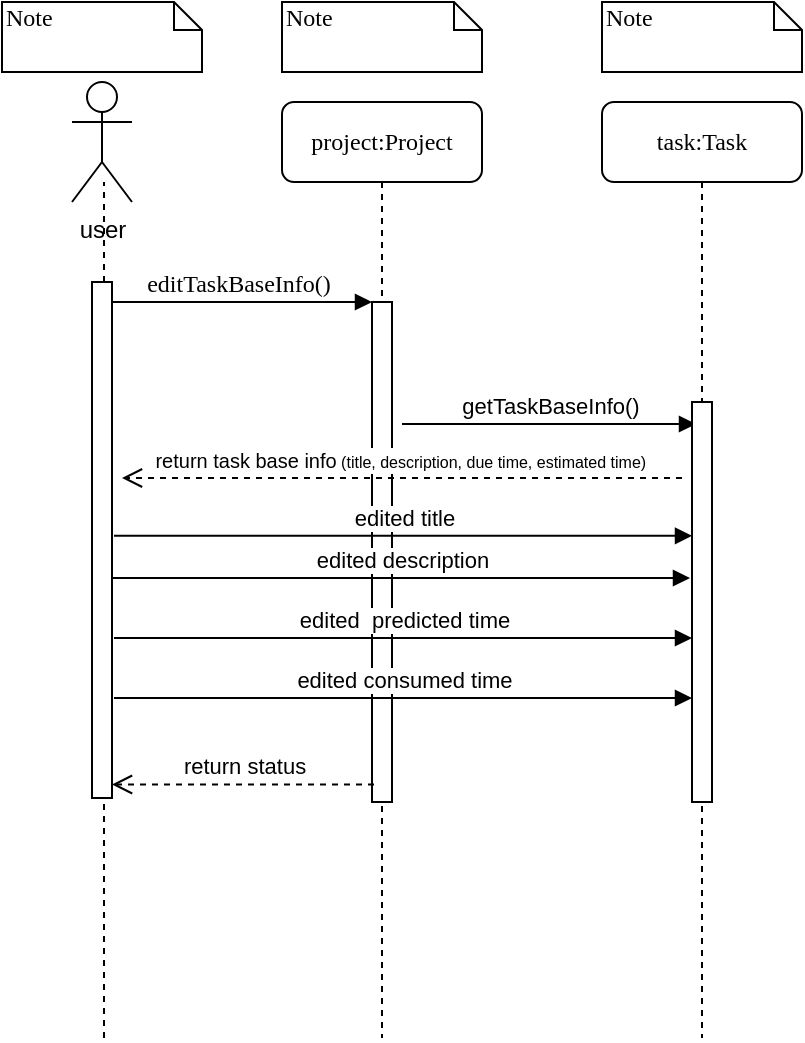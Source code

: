 <mxfile version="10.6.7"><diagram id="1HHfJyGIwwL79xxKRSZR" name="Page-1"><mxGraphModel dx="1394" dy="755" grid="1" gridSize="10" guides="1" tooltips="1" connect="1" arrows="1" fold="1" page="1" pageScale="1" pageWidth="850" pageHeight="1100" math="0" shadow="0"><root><mxCell id="0"/><mxCell id="1" parent="0"/><mxCell id="p_5Fpq-UKxK2JLkZS4Xz-1" value="project:Project&lt;br&gt;" style="shape=umlLifeline;perimeter=lifelinePerimeter;whiteSpace=wrap;html=1;container=1;collapsible=0;recursiveResize=0;outlineConnect=0;rounded=1;shadow=0;comic=0;labelBackgroundColor=none;strokeColor=#000000;strokeWidth=1;fillColor=#FFFFFF;fontFamily=Verdana;fontSize=12;fontColor=#000000;align=center;" parent="1" vertex="1"><mxGeometry x="380" y="212" width="100" height="468" as="geometry"/></mxCell><mxCell id="p_5Fpq-UKxK2JLkZS4Xz-2" value="" style="html=1;points=[];perimeter=orthogonalPerimeter;rounded=0;shadow=0;comic=0;labelBackgroundColor=none;strokeColor=#000000;strokeWidth=1;fillColor=#FFFFFF;fontFamily=Verdana;fontSize=12;fontColor=#000000;align=center;" parent="p_5Fpq-UKxK2JLkZS4Xz-1" vertex="1"><mxGeometry x="45" y="100" width="10" height="250" as="geometry"/></mxCell><mxCell id="p_5Fpq-UKxK2JLkZS4Xz-3" value="getTaskBaseInfo()" style="html=1;verticalAlign=bottom;endArrow=block;entryX=0.1;entryY=0.1;entryDx=0;entryDy=0;entryPerimeter=0;" parent="p_5Fpq-UKxK2JLkZS4Xz-1" edge="1"><mxGeometry width="80" relative="1" as="geometry"><mxPoint x="60" y="161" as="sourcePoint"/><mxPoint x="207" y="161" as="targetPoint"/></mxGeometry></mxCell><mxCell id="p_5Fpq-UKxK2JLkZS4Xz-4" value="task:Task&lt;br&gt;" style="shape=umlLifeline;perimeter=lifelinePerimeter;whiteSpace=wrap;html=1;container=1;collapsible=0;recursiveResize=0;outlineConnect=0;rounded=1;shadow=0;comic=0;labelBackgroundColor=none;strokeColor=#000000;strokeWidth=1;fillColor=#FFFFFF;fontFamily=Verdana;fontSize=12;fontColor=#000000;align=center;" parent="1" vertex="1"><mxGeometry x="540" y="212" width="100" height="468" as="geometry"/></mxCell><mxCell id="p_5Fpq-UKxK2JLkZS4Xz-5" value="" style="html=1;points=[];perimeter=orthogonalPerimeter;rounded=0;shadow=0;comic=0;labelBackgroundColor=none;strokeColor=#000000;strokeWidth=1;fillColor=#FFFFFF;fontFamily=Verdana;fontSize=12;fontColor=#000000;align=center;" parent="p_5Fpq-UKxK2JLkZS4Xz-4" vertex="1"><mxGeometry x="45" y="150" width="10" height="200" as="geometry"/></mxCell><mxCell id="p_5Fpq-UKxK2JLkZS4Xz-9" value="editTaskBaseInfo()&lt;br&gt;" style="html=1;verticalAlign=bottom;endArrow=block;entryX=0;entryY=0;labelBackgroundColor=none;fontFamily=Verdana;fontSize=12;edgeStyle=elbowEdgeStyle;elbow=vertical;" parent="1" target="p_5Fpq-UKxK2JLkZS4Xz-2" edge="1"><mxGeometry relative="1" as="geometry"><mxPoint x="290" y="312" as="sourcePoint"/></mxGeometry></mxCell><mxCell id="p_5Fpq-UKxK2JLkZS4Xz-10" value="Note" style="shape=note;whiteSpace=wrap;html=1;size=14;verticalAlign=top;align=left;spacingTop=-6;rounded=0;shadow=0;comic=0;labelBackgroundColor=none;strokeColor=#000000;strokeWidth=1;fillColor=#FFFFFF;fontFamily=Verdana;fontSize=12;fontColor=#000000;" parent="1" vertex="1"><mxGeometry x="240" y="162" width="100" height="35" as="geometry"/></mxCell><mxCell id="p_5Fpq-UKxK2JLkZS4Xz-11" value="Note" style="shape=note;whiteSpace=wrap;html=1;size=14;verticalAlign=top;align=left;spacingTop=-6;rounded=0;shadow=0;comic=0;labelBackgroundColor=none;strokeColor=#000000;strokeWidth=1;fillColor=#FFFFFF;fontFamily=Verdana;fontSize=12;fontColor=#000000;" parent="1" vertex="1"><mxGeometry x="380" y="162" width="100" height="35" as="geometry"/></mxCell><mxCell id="p_5Fpq-UKxK2JLkZS4Xz-12" value="Note" style="shape=note;whiteSpace=wrap;html=1;size=14;verticalAlign=top;align=left;spacingTop=-6;rounded=0;shadow=0;comic=0;labelBackgroundColor=none;strokeColor=#000000;strokeWidth=1;fillColor=#FFFFFF;fontFamily=Verdana;fontSize=12;fontColor=#000000;" parent="1" vertex="1"><mxGeometry x="540" y="162" width="100" height="35" as="geometry"/></mxCell><mxCell id="p_5Fpq-UKxK2JLkZS4Xz-13" value="" style="endArrow=none;dashed=1;html=1;" parent="1" source="p_5Fpq-UKxK2JLkZS4Xz-15" edge="1"><mxGeometry width="50" height="50" relative="1" as="geometry"><mxPoint x="291" y="792" as="sourcePoint"/><mxPoint x="291" y="252" as="targetPoint"/></mxGeometry></mxCell><mxCell id="p_5Fpq-UKxK2JLkZS4Xz-14" value="user&lt;br&gt;" style="shape=umlActor;html=1;verticalLabelPosition=bottom;verticalAlign=top;align=center;" parent="1" vertex="1"><mxGeometry x="275" y="202" width="30" height="60" as="geometry"/></mxCell><mxCell id="p_5Fpq-UKxK2JLkZS4Xz-15" value="" style="html=1;points=[];perimeter=orthogonalPerimeter;" parent="1" vertex="1"><mxGeometry x="285" y="302" width="10" height="258" as="geometry"/></mxCell><mxCell id="p_5Fpq-UKxK2JLkZS4Xz-16" value="" style="endArrow=none;dashed=1;html=1;" parent="1" target="p_5Fpq-UKxK2JLkZS4Xz-15" edge="1"><mxGeometry width="50" height="50" relative="1" as="geometry"><mxPoint x="291" y="680" as="sourcePoint"/><mxPoint x="291" y="252" as="targetPoint"/></mxGeometry></mxCell><mxCell id="p_5Fpq-UKxK2JLkZS4Xz-29" value="return status" style="html=1;verticalAlign=bottom;endArrow=open;dashed=1;endSize=8;exitX=0.1;exitY=0.965;exitDx=0;exitDy=0;exitPerimeter=0;" parent="1" source="p_5Fpq-UKxK2JLkZS4Xz-2" target="p_5Fpq-UKxK2JLkZS4Xz-15" edge="1"><mxGeometry relative="1" as="geometry"><mxPoint x="425" y="580.5" as="sourcePoint"/><mxPoint x="500" y="580" as="targetPoint"/></mxGeometry></mxCell><mxCell id="MIVV44bT-31sPQSSDo4o-2" value="&lt;font style=&quot;font-size: 10px&quot;&gt;return task base info&lt;/font&gt;&lt;font style=&quot;font-size: 8px&quot;&gt; (title, description, due time, estimated time)&amp;nbsp;&lt;/font&gt;" style="html=1;verticalAlign=bottom;endArrow=open;dashed=1;endSize=8;" edge="1" parent="1"><mxGeometry relative="1" as="geometry"><mxPoint x="580" y="400" as="sourcePoint"/><mxPoint x="300" y="400" as="targetPoint"/></mxGeometry></mxCell><mxCell id="MIVV44bT-31sPQSSDo4o-3" value="edited title" style="html=1;verticalAlign=bottom;endArrow=block;exitX=1.1;exitY=0.492;exitDx=0;exitDy=0;exitPerimeter=0;" edge="1" parent="1" source="p_5Fpq-UKxK2JLkZS4Xz-15" target="p_5Fpq-UKxK2JLkZS4Xz-5"><mxGeometry width="80" relative="1" as="geometry"><mxPoint x="300" y="430" as="sourcePoint"/><mxPoint x="380" y="430" as="targetPoint"/></mxGeometry></mxCell><mxCell id="MIVV44bT-31sPQSSDo4o-4" value="edited description" style="html=1;verticalAlign=bottom;endArrow=block;exitX=1.1;exitY=0.492;exitDx=0;exitDy=0;exitPerimeter=0;" edge="1" parent="1"><mxGeometry width="80" relative="1" as="geometry"><mxPoint x="295" y="450" as="sourcePoint"/><mxPoint x="584" y="450" as="targetPoint"/></mxGeometry></mxCell><mxCell id="MIVV44bT-31sPQSSDo4o-5" value="edited&amp;nbsp; predicted time" style="html=1;verticalAlign=bottom;endArrow=block;exitX=1.1;exitY=0.492;exitDx=0;exitDy=0;exitPerimeter=0;" edge="1" parent="1"><mxGeometry width="80" relative="1" as="geometry"><mxPoint x="296" y="480" as="sourcePoint"/><mxPoint x="585" y="480" as="targetPoint"/></mxGeometry></mxCell><mxCell id="MIVV44bT-31sPQSSDo4o-6" value="edited consumed time" style="html=1;verticalAlign=bottom;endArrow=block;exitX=1.1;exitY=0.492;exitDx=0;exitDy=0;exitPerimeter=0;" edge="1" parent="1"><mxGeometry width="80" relative="1" as="geometry"><mxPoint x="296" y="510" as="sourcePoint"/><mxPoint x="585" y="510" as="targetPoint"/></mxGeometry></mxCell></root></mxGraphModel></diagram></mxfile>
